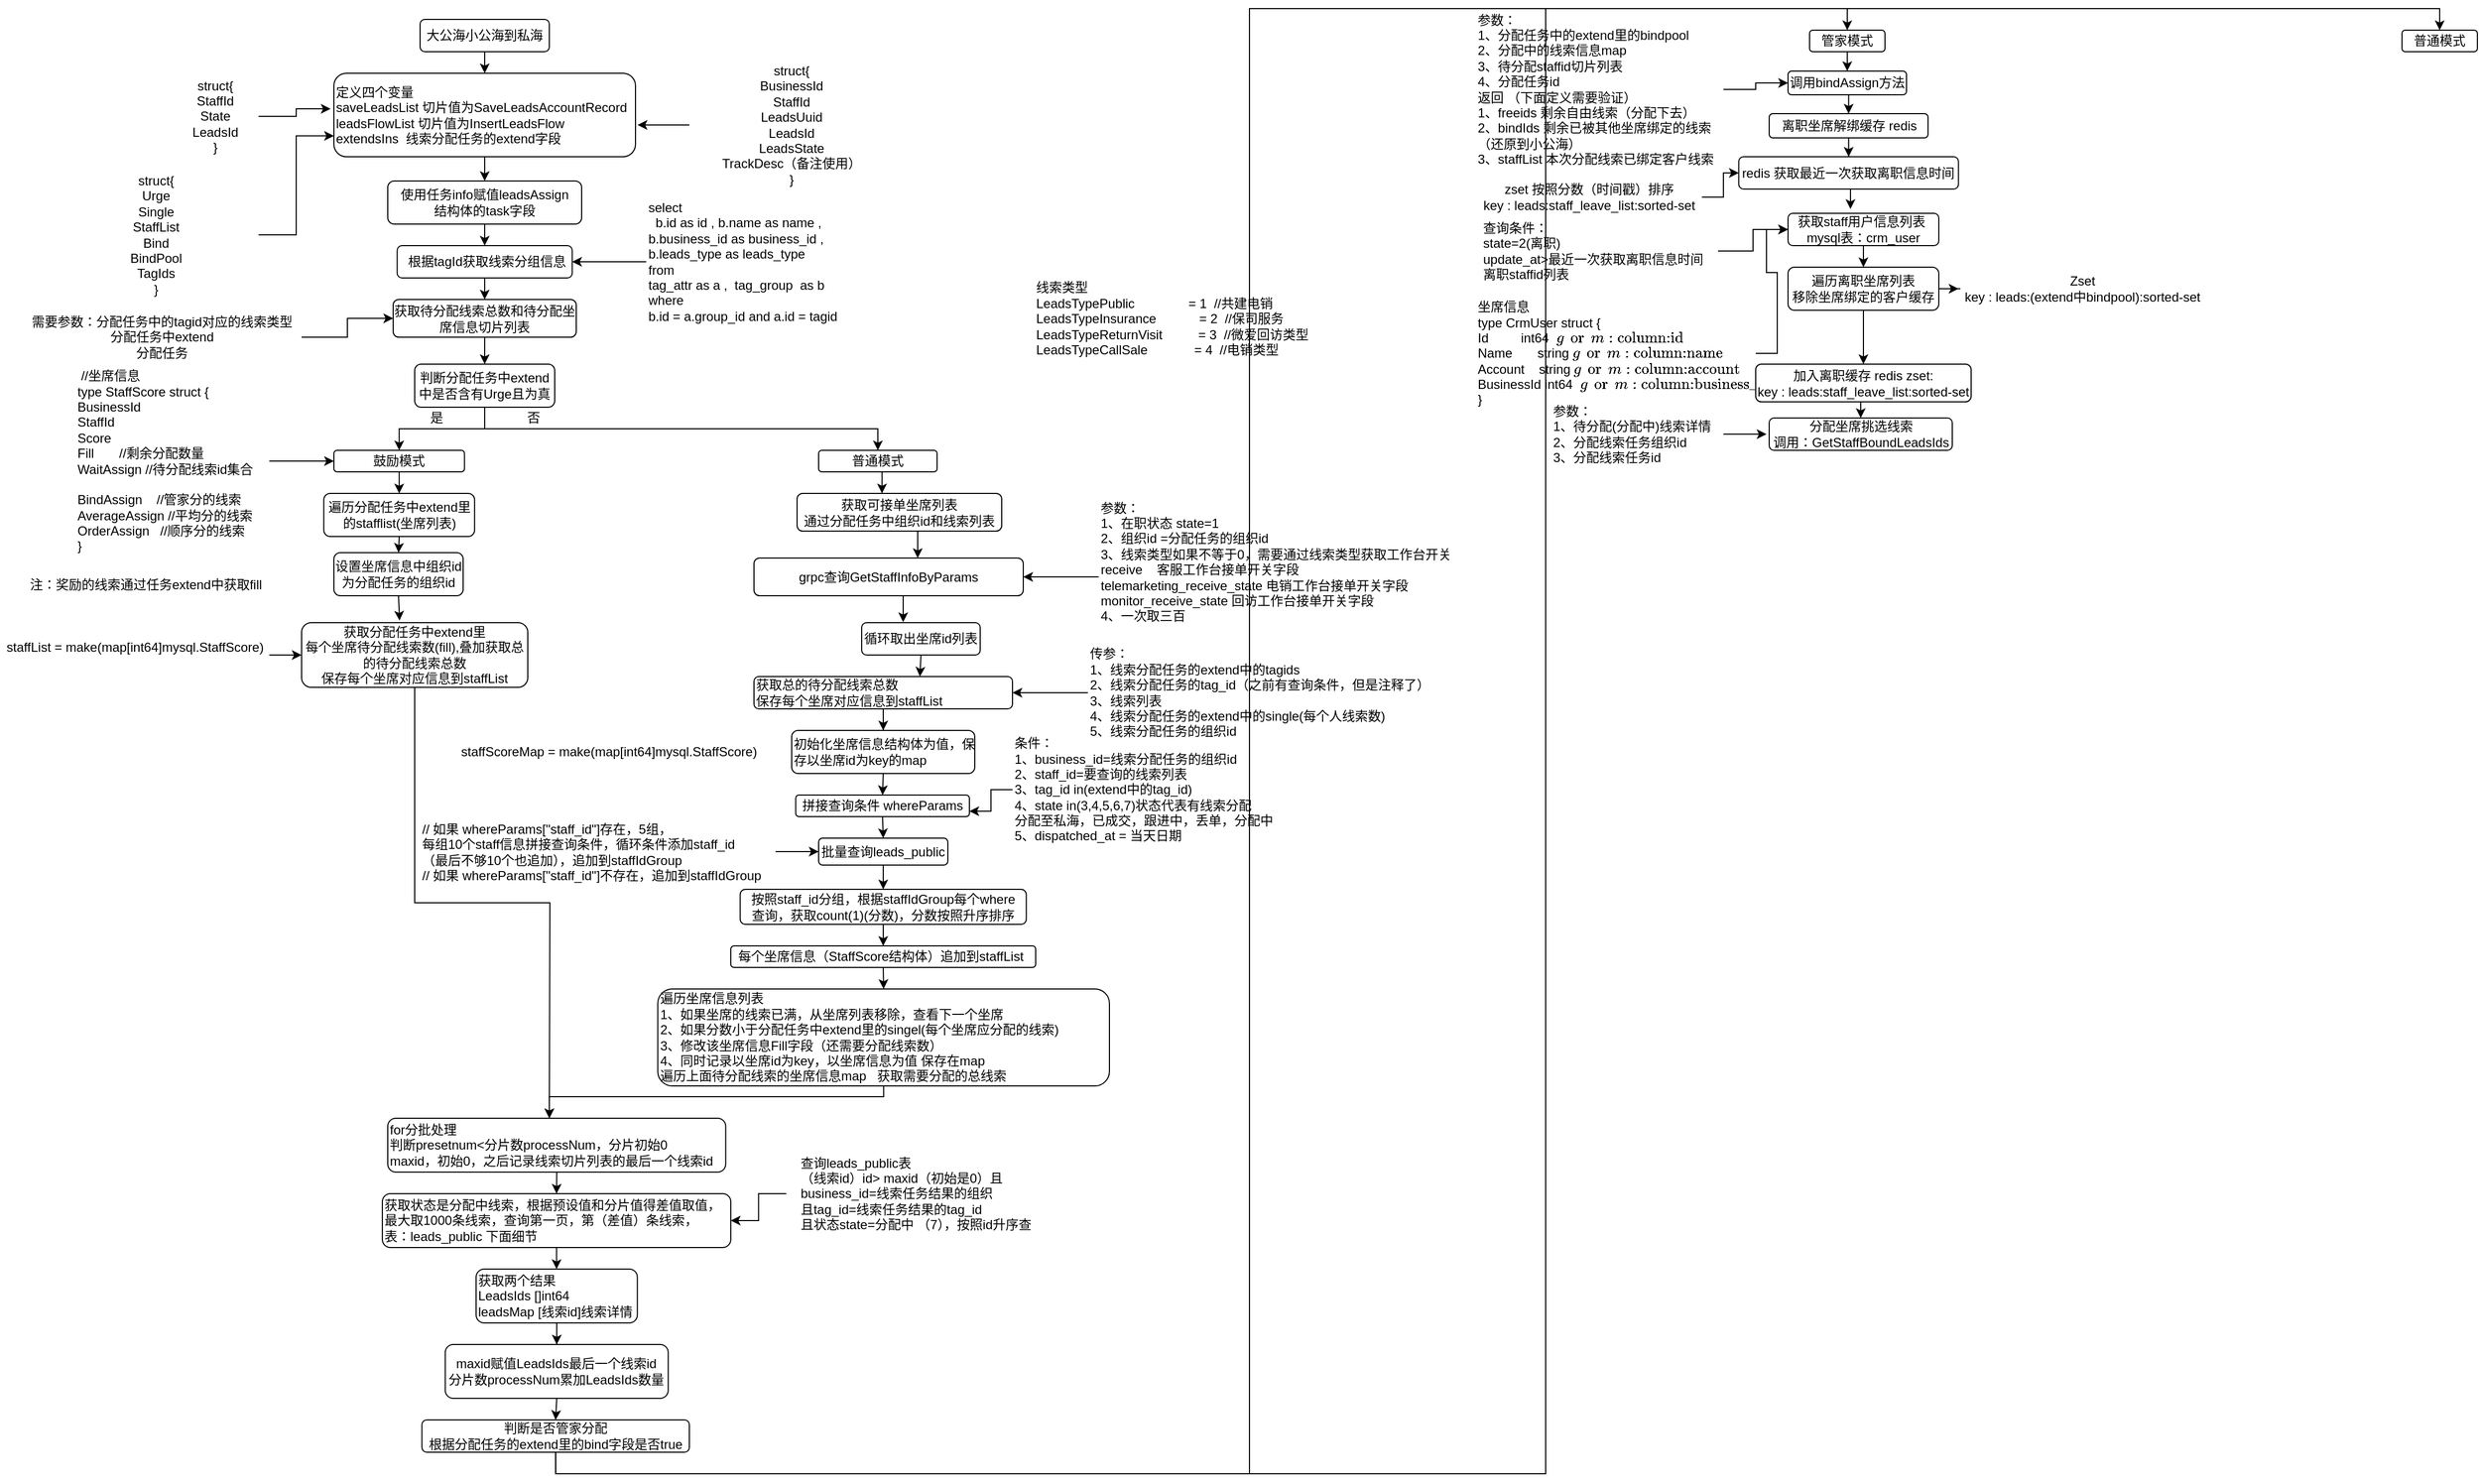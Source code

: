 <mxfile version="14.1.8" type="github">
  <diagram id="KY8PMSi8VeK6j9uEWK3R" name="Page-1">
    <mxGraphModel dx="946" dy="646" grid="1" gridSize="10" guides="1" tooltips="1" connect="1" arrows="1" fold="1" page="1" pageScale="1" pageWidth="1200" pageHeight="1920" math="0" shadow="0">
      <root>
        <mxCell id="0" />
        <mxCell id="1" parent="0" />
        <mxCell id="M7u62a-sFAjZS3G1px5h-3" style="edgeStyle=orthogonalEdgeStyle;rounded=0;orthogonalLoop=1;jettySize=auto;html=1;exitX=0.5;exitY=1;exitDx=0;exitDy=0;entryX=0.5;entryY=0;entryDx=0;entryDy=0;" edge="1" parent="1" source="M7u62a-sFAjZS3G1px5h-1" target="M7u62a-sFAjZS3G1px5h-2">
          <mxGeometry relative="1" as="geometry" />
        </mxCell>
        <mxCell id="M7u62a-sFAjZS3G1px5h-1" value="大公海小公海到私海" style="rounded=1;whiteSpace=wrap;html=1;" vertex="1" parent="1">
          <mxGeometry x="400" y="20" width="120" height="30" as="geometry" />
        </mxCell>
        <mxCell id="M7u62a-sFAjZS3G1px5h-11" style="edgeStyle=orthogonalEdgeStyle;rounded=0;orthogonalLoop=1;jettySize=auto;html=1;exitX=0.5;exitY=1;exitDx=0;exitDy=0;entryX=0.5;entryY=0;entryDx=0;entryDy=0;" edge="1" parent="1" source="M7u62a-sFAjZS3G1px5h-2" target="M7u62a-sFAjZS3G1px5h-10">
          <mxGeometry relative="1" as="geometry" />
        </mxCell>
        <mxCell id="M7u62a-sFAjZS3G1px5h-2" value="定义四个变量&lt;br&gt;saveLeadsList 切片值为SaveLeadsAccountRecord&lt;br&gt;leadsFlowList 切片值为InsertLeadsFlow&lt;br&gt;extendsIns&amp;nbsp; 线索分配任务的extend字段" style="rounded=1;whiteSpace=wrap;html=1;align=left;" vertex="1" parent="1">
          <mxGeometry x="320" y="70" width="280" height="77.5" as="geometry" />
        </mxCell>
        <mxCell id="M7u62a-sFAjZS3G1px5h-7" style="edgeStyle=orthogonalEdgeStyle;rounded=0;orthogonalLoop=1;jettySize=auto;html=1;exitX=1;exitY=0.5;exitDx=0;exitDy=0;entryX=-0.011;entryY=0.426;entryDx=0;entryDy=0;entryPerimeter=0;" edge="1" parent="1" source="M7u62a-sFAjZS3G1px5h-4" target="M7u62a-sFAjZS3G1px5h-2">
          <mxGeometry relative="1" as="geometry" />
        </mxCell>
        <mxCell id="M7u62a-sFAjZS3G1px5h-4" value="struct{&lt;br&gt;StaffId&lt;br&gt;State&lt;br&gt;LeadsId&lt;br&gt;}" style="text;html=1;strokeColor=none;fillColor=none;align=center;verticalAlign=middle;whiteSpace=wrap;rounded=0;" vertex="1" parent="1">
          <mxGeometry x="170" y="70" width="80" height="80" as="geometry" />
        </mxCell>
        <mxCell id="M7u62a-sFAjZS3G1px5h-6" style="edgeStyle=orthogonalEdgeStyle;rounded=0;orthogonalLoop=1;jettySize=auto;html=1;exitX=0;exitY=0.5;exitDx=0;exitDy=0;entryX=1.007;entryY=0.619;entryDx=0;entryDy=0;entryPerimeter=0;" edge="1" parent="1" source="M7u62a-sFAjZS3G1px5h-5" target="M7u62a-sFAjZS3G1px5h-2">
          <mxGeometry relative="1" as="geometry" />
        </mxCell>
        <mxCell id="M7u62a-sFAjZS3G1px5h-5" value="struct{&lt;br&gt;BusinessId&lt;br&gt;StaffId&lt;br&gt;LeadsUuid&lt;br&gt;LeadsId&lt;br&gt;LeadsState&lt;br&gt;TrackDesc（备注使用）&lt;br&gt;}" style="text;html=1;strokeColor=none;fillColor=none;align=center;verticalAlign=middle;whiteSpace=wrap;rounded=0;" vertex="1" parent="1">
          <mxGeometry x="650" y="68" width="190" height="100" as="geometry" />
        </mxCell>
        <mxCell id="M7u62a-sFAjZS3G1px5h-9" style="edgeStyle=orthogonalEdgeStyle;rounded=0;orthogonalLoop=1;jettySize=auto;html=1;exitX=1;exitY=0.5;exitDx=0;exitDy=0;entryX=0;entryY=0.75;entryDx=0;entryDy=0;" edge="1" parent="1" source="M7u62a-sFAjZS3G1px5h-8" target="M7u62a-sFAjZS3G1px5h-2">
          <mxGeometry relative="1" as="geometry" />
        </mxCell>
        <mxCell id="M7u62a-sFAjZS3G1px5h-8" value="struct{&lt;br&gt;Urge&lt;br&gt;Single&lt;br&gt;StaffList&lt;br&gt;Bind&lt;br&gt;BindPool&lt;br&gt;TagIds&lt;br&gt;}" style="text;html=1;strokeColor=none;fillColor=none;align=center;verticalAlign=middle;whiteSpace=wrap;rounded=0;" vertex="1" parent="1">
          <mxGeometry x="60" y="170" width="190" height="100" as="geometry" />
        </mxCell>
        <mxCell id="M7u62a-sFAjZS3G1px5h-13" style="edgeStyle=orthogonalEdgeStyle;rounded=0;orthogonalLoop=1;jettySize=auto;html=1;exitX=0.5;exitY=1;exitDx=0;exitDy=0;entryX=0.5;entryY=0;entryDx=0;entryDy=0;" edge="1" parent="1" source="M7u62a-sFAjZS3G1px5h-10" target="M7u62a-sFAjZS3G1px5h-12">
          <mxGeometry relative="1" as="geometry" />
        </mxCell>
        <mxCell id="M7u62a-sFAjZS3G1px5h-10" value="使用任务info赋值l&lt;span style=&quot;text-align: left&quot;&gt;eadsAssign&lt;br&gt;结构体的task字段&lt;/span&gt;" style="rounded=1;whiteSpace=wrap;html=1;" vertex="1" parent="1">
          <mxGeometry x="370" y="170" width="180" height="40" as="geometry" />
        </mxCell>
        <mxCell id="M7u62a-sFAjZS3G1px5h-16" style="edgeStyle=orthogonalEdgeStyle;rounded=0;orthogonalLoop=1;jettySize=auto;html=1;exitX=0.5;exitY=1;exitDx=0;exitDy=0;entryX=0.5;entryY=0;entryDx=0;entryDy=0;" edge="1" parent="1" source="M7u62a-sFAjZS3G1px5h-12" target="M7u62a-sFAjZS3G1px5h-15">
          <mxGeometry relative="1" as="geometry" />
        </mxCell>
        <mxCell id="M7u62a-sFAjZS3G1px5h-12" value="&amp;nbsp;根据tagId获取线索分组信息&lt;br&gt;" style="rounded=1;whiteSpace=wrap;html=1;" vertex="1" parent="1">
          <mxGeometry x="378.75" y="230" width="162.5" height="30" as="geometry" />
        </mxCell>
        <mxCell id="M7u62a-sFAjZS3G1px5h-61" style="edgeStyle=orthogonalEdgeStyle;rounded=0;orthogonalLoop=1;jettySize=auto;html=1;entryX=1;entryY=0.5;entryDx=0;entryDy=0;" edge="1" parent="1" source="M7u62a-sFAjZS3G1px5h-14" target="M7u62a-sFAjZS3G1px5h-12">
          <mxGeometry relative="1" as="geometry" />
        </mxCell>
        <mxCell id="M7u62a-sFAjZS3G1px5h-14" value="&lt;div&gt;select&amp;nbsp;&lt;/div&gt;&lt;div&gt;&amp;nbsp; b.id as id , b.name as name ,&lt;/div&gt;&lt;div&gt;b.business_id as business_id ,&amp;nbsp;&lt;/div&gt;&lt;div&gt;b.leads_type as leads_type&lt;/div&gt;&lt;div&gt;from&amp;nbsp;&lt;/div&gt;&lt;div&gt;tag_attr as a ,&amp;nbsp; tag_group&amp;nbsp; as b&lt;/div&gt;&lt;div&gt;where&amp;nbsp;&lt;/div&gt;&lt;div&gt;b.id = a.group_id and a.id = tagid&lt;/div&gt;" style="text;html=1;align=left;verticalAlign=middle;resizable=0;points=[];autosize=1;" vertex="1" parent="1">
          <mxGeometry x="610" y="185" width="190" height="120" as="geometry" />
        </mxCell>
        <mxCell id="M7u62a-sFAjZS3G1px5h-20" style="edgeStyle=orthogonalEdgeStyle;rounded=0;orthogonalLoop=1;jettySize=auto;html=1;exitX=0.5;exitY=1;exitDx=0;exitDy=0;" edge="1" parent="1" source="M7u62a-sFAjZS3G1px5h-15" target="M7u62a-sFAjZS3G1px5h-19">
          <mxGeometry relative="1" as="geometry" />
        </mxCell>
        <mxCell id="M7u62a-sFAjZS3G1px5h-15" value="获取待分配线索总数和待分配坐席信息切片列表" style="rounded=1;whiteSpace=wrap;html=1;" vertex="1" parent="1">
          <mxGeometry x="375" y="280" width="170" height="35" as="geometry" />
        </mxCell>
        <mxCell id="M7u62a-sFAjZS3G1px5h-18" style="edgeStyle=orthogonalEdgeStyle;rounded=0;orthogonalLoop=1;jettySize=auto;html=1;entryX=0;entryY=0.5;entryDx=0;entryDy=0;" edge="1" parent="1" source="M7u62a-sFAjZS3G1px5h-17" target="M7u62a-sFAjZS3G1px5h-15">
          <mxGeometry relative="1" as="geometry" />
        </mxCell>
        <mxCell id="M7u62a-sFAjZS3G1px5h-17" value="需要参数：分配任务中的tagid对应的线索类型&lt;br&gt;分配任务中extend&lt;br&gt;分配任务&lt;br&gt;" style="text;html=1;align=center;verticalAlign=middle;resizable=0;points=[];autosize=1;" vertex="1" parent="1">
          <mxGeometry x="30" y="290" width="260" height="50" as="geometry" />
        </mxCell>
        <mxCell id="M7u62a-sFAjZS3G1px5h-23" style="edgeStyle=orthogonalEdgeStyle;rounded=0;orthogonalLoop=1;jettySize=auto;html=1;exitX=0.5;exitY=1;exitDx=0;exitDy=0;entryX=0.5;entryY=0;entryDx=0;entryDy=0;" edge="1" parent="1" source="M7u62a-sFAjZS3G1px5h-19" target="M7u62a-sFAjZS3G1px5h-21">
          <mxGeometry relative="1" as="geometry" />
        </mxCell>
        <mxCell id="M7u62a-sFAjZS3G1px5h-24" style="edgeStyle=orthogonalEdgeStyle;rounded=0;orthogonalLoop=1;jettySize=auto;html=1;exitX=0.5;exitY=1;exitDx=0;exitDy=0;entryX=0.5;entryY=0;entryDx=0;entryDy=0;" edge="1" parent="1" source="M7u62a-sFAjZS3G1px5h-19" target="M7u62a-sFAjZS3G1px5h-22">
          <mxGeometry relative="1" as="geometry" />
        </mxCell>
        <mxCell id="M7u62a-sFAjZS3G1px5h-19" value="判断分配任务中extend中是否含有Urge且为真" style="rounded=1;whiteSpace=wrap;html=1;" vertex="1" parent="1">
          <mxGeometry x="395" y="340" width="130" height="40" as="geometry" />
        </mxCell>
        <mxCell id="M7u62a-sFAjZS3G1px5h-31" style="edgeStyle=orthogonalEdgeStyle;rounded=0;orthogonalLoop=1;jettySize=auto;html=1;exitX=0.5;exitY=1;exitDx=0;exitDy=0;entryX=0.5;entryY=0;entryDx=0;entryDy=0;" edge="1" parent="1" source="M7u62a-sFAjZS3G1px5h-21" target="M7u62a-sFAjZS3G1px5h-30">
          <mxGeometry relative="1" as="geometry" />
        </mxCell>
        <mxCell id="M7u62a-sFAjZS3G1px5h-21" value="鼓励模式" style="rounded=1;whiteSpace=wrap;html=1;" vertex="1" parent="1">
          <mxGeometry x="320" y="420" width="121.25" height="20" as="geometry" />
        </mxCell>
        <mxCell id="M7u62a-sFAjZS3G1px5h-38" style="edgeStyle=orthogonalEdgeStyle;rounded=0;orthogonalLoop=1;jettySize=auto;html=1;exitX=0.5;exitY=1;exitDx=0;exitDy=0;entryX=0.415;entryY=0;entryDx=0;entryDy=0;entryPerimeter=0;" edge="1" parent="1" source="M7u62a-sFAjZS3G1px5h-22" target="M7u62a-sFAjZS3G1px5h-37">
          <mxGeometry relative="1" as="geometry" />
        </mxCell>
        <mxCell id="M7u62a-sFAjZS3G1px5h-22" value="普通模式" style="rounded=1;whiteSpace=wrap;html=1;" vertex="1" parent="1">
          <mxGeometry x="770" y="420" width="110" height="20" as="geometry" />
        </mxCell>
        <mxCell id="M7u62a-sFAjZS3G1px5h-25" value="是" style="text;html=1;align=center;verticalAlign=middle;resizable=0;points=[];autosize=1;" vertex="1" parent="1">
          <mxGeometry x="400" y="380" width="30" height="20" as="geometry" />
        </mxCell>
        <mxCell id="M7u62a-sFAjZS3G1px5h-26" value="否" style="text;html=1;align=center;verticalAlign=middle;resizable=0;points=[];autosize=1;" vertex="1" parent="1">
          <mxGeometry x="490" y="380" width="30" height="20" as="geometry" />
        </mxCell>
        <mxCell id="M7u62a-sFAjZS3G1px5h-29" style="edgeStyle=orthogonalEdgeStyle;rounded=0;orthogonalLoop=1;jettySize=auto;html=1;entryX=0;entryY=0.5;entryDx=0;entryDy=0;" edge="1" parent="1" source="M7u62a-sFAjZS3G1px5h-28" target="M7u62a-sFAjZS3G1px5h-21">
          <mxGeometry relative="1" as="geometry" />
        </mxCell>
        <mxCell id="M7u62a-sFAjZS3G1px5h-28" value="&lt;div&gt;&amp;nbsp;//坐席信息&lt;/div&gt;&lt;div&gt;type StaffScore struct {&lt;/div&gt;&lt;div&gt;&lt;span&gt;	&lt;/span&gt;BusinessId&amp;nbsp; &amp;nbsp;&amp;nbsp;&lt;/div&gt;&lt;div&gt;&lt;span&gt;	&lt;/span&gt;StaffId&amp;nbsp; &amp;nbsp; &amp;nbsp;&amp;nbsp;&lt;/div&gt;&lt;div&gt;&lt;span&gt;	&lt;/span&gt;Score&amp;nbsp; &amp;nbsp; &amp;nbsp; &amp;nbsp; &amp;nbsp;&lt;/div&gt;&lt;div&gt;&lt;span&gt;	&lt;/span&gt;Fill&amp;nbsp; &amp;nbsp; &amp;nbsp; &amp;nbsp;//剩余分配数量&lt;/div&gt;&lt;div&gt;&lt;span&gt;	&lt;/span&gt;WaitAssign //待分配线索id集合&lt;/div&gt;&lt;div&gt;&lt;br&gt;&lt;/div&gt;&lt;div&gt;&lt;span&gt;	&lt;/span&gt;BindAssign&amp;nbsp; &amp;nbsp; //管家分的线索&lt;/div&gt;&lt;div&gt;&lt;span&gt;	&lt;/span&gt;AverageAssign //平均分的线索&lt;/div&gt;&lt;div&gt;&lt;span&gt;	&lt;/span&gt;OrderAssign&amp;nbsp; &amp;nbsp;//顺序分的线索&lt;/div&gt;&lt;div&gt;}&lt;/div&gt;" style="text;html=1;align=left;verticalAlign=middle;resizable=0;points=[];autosize=1;" vertex="1" parent="1">
          <mxGeometry x="80" y="345" width="180" height="170" as="geometry" />
        </mxCell>
        <mxCell id="M7u62a-sFAjZS3G1px5h-33" style="edgeStyle=orthogonalEdgeStyle;rounded=0;orthogonalLoop=1;jettySize=auto;html=1;exitX=0.5;exitY=1;exitDx=0;exitDy=0;entryX=0.5;entryY=0;entryDx=0;entryDy=0;" edge="1" parent="1" source="M7u62a-sFAjZS3G1px5h-30" target="M7u62a-sFAjZS3G1px5h-32">
          <mxGeometry relative="1" as="geometry" />
        </mxCell>
        <mxCell id="M7u62a-sFAjZS3G1px5h-30" value="遍历分配任务中extend里的stafflist(坐席列表)" style="rounded=1;whiteSpace=wrap;html=1;" vertex="1" parent="1">
          <mxGeometry x="310.62" y="460" width="140" height="40" as="geometry" />
        </mxCell>
        <mxCell id="M7u62a-sFAjZS3G1px5h-36" style="edgeStyle=orthogonalEdgeStyle;rounded=0;orthogonalLoop=1;jettySize=auto;html=1;exitX=0.5;exitY=1;exitDx=0;exitDy=0;entryX=0.433;entryY=-0.033;entryDx=0;entryDy=0;entryPerimeter=0;" edge="1" parent="1" source="M7u62a-sFAjZS3G1px5h-32" target="M7u62a-sFAjZS3G1px5h-34">
          <mxGeometry relative="1" as="geometry" />
        </mxCell>
        <mxCell id="M7u62a-sFAjZS3G1px5h-32" value="设置坐席信息中组织id为分配任务的组织id" style="rounded=1;whiteSpace=wrap;html=1;" vertex="1" parent="1">
          <mxGeometry x="320" y="515" width="120" height="40" as="geometry" />
        </mxCell>
        <mxCell id="M7u62a-sFAjZS3G1px5h-74" style="edgeStyle=orthogonalEdgeStyle;rounded=0;orthogonalLoop=1;jettySize=auto;html=1;exitX=0.5;exitY=1;exitDx=0;exitDy=0;entryX=0.5;entryY=0;entryDx=0;entryDy=0;" edge="1" parent="1" source="M7u62a-sFAjZS3G1px5h-34">
          <mxGeometry relative="1" as="geometry">
            <mxPoint x="520" y="1040" as="targetPoint" />
          </mxGeometry>
        </mxCell>
        <mxCell id="M7u62a-sFAjZS3G1px5h-34" value="获取分配任务中extend里&lt;br&gt;每个坐席待分配线索数(fill),叠加获取总的待分配线索总数&lt;br&gt;保存每个坐席对应信息到staffList&lt;br&gt;" style="rounded=1;whiteSpace=wrap;html=1;" vertex="1" parent="1">
          <mxGeometry x="290" y="580" width="210" height="60" as="geometry" />
        </mxCell>
        <mxCell id="M7u62a-sFAjZS3G1px5h-62" style="edgeStyle=orthogonalEdgeStyle;rounded=0;orthogonalLoop=1;jettySize=auto;html=1;entryX=0;entryY=0.5;entryDx=0;entryDy=0;" edge="1" parent="1" source="M7u62a-sFAjZS3G1px5h-35" target="M7u62a-sFAjZS3G1px5h-34">
          <mxGeometry relative="1" as="geometry" />
        </mxCell>
        <mxCell id="M7u62a-sFAjZS3G1px5h-35" value="&lt;div&gt;staffList = make(map[int64]mysql.StaffScore)&lt;/div&gt;&lt;div&gt;&lt;br&gt;&lt;/div&gt;" style="text;html=1;align=center;verticalAlign=middle;resizable=0;points=[];autosize=1;" vertex="1" parent="1">
          <mxGeometry x="10" y="595" width="250" height="30" as="geometry" />
        </mxCell>
        <mxCell id="M7u62a-sFAjZS3G1px5h-40" style="edgeStyle=orthogonalEdgeStyle;rounded=0;orthogonalLoop=1;jettySize=auto;html=1;exitX=0.5;exitY=1;exitDx=0;exitDy=0;entryX=0.608;entryY=0;entryDx=0;entryDy=0;entryPerimeter=0;" edge="1" parent="1" source="M7u62a-sFAjZS3G1px5h-37" target="M7u62a-sFAjZS3G1px5h-39">
          <mxGeometry relative="1" as="geometry" />
        </mxCell>
        <mxCell id="M7u62a-sFAjZS3G1px5h-37" value="获取可接单坐席列表&lt;br&gt;通过分配任务中组织id和线索列表" style="rounded=1;whiteSpace=wrap;html=1;" vertex="1" parent="1">
          <mxGeometry x="750" y="460" width="190" height="35" as="geometry" />
        </mxCell>
        <mxCell id="M7u62a-sFAjZS3G1px5h-45" style="edgeStyle=orthogonalEdgeStyle;rounded=0;orthogonalLoop=1;jettySize=auto;html=1;exitX=0.5;exitY=1;exitDx=0;exitDy=0;entryX=0.35;entryY=-0.017;entryDx=0;entryDy=0;entryPerimeter=0;" edge="1" parent="1" source="M7u62a-sFAjZS3G1px5h-39" target="M7u62a-sFAjZS3G1px5h-44">
          <mxGeometry relative="1" as="geometry" />
        </mxCell>
        <mxCell id="M7u62a-sFAjZS3G1px5h-39" value="grpc查询GetStaffInfoByParams" style="rounded=1;whiteSpace=wrap;html=1;" vertex="1" parent="1">
          <mxGeometry x="710" y="520" width="250" height="35" as="geometry" />
        </mxCell>
        <mxCell id="M7u62a-sFAjZS3G1px5h-43" style="edgeStyle=orthogonalEdgeStyle;rounded=0;orthogonalLoop=1;jettySize=auto;html=1;entryX=1;entryY=0.5;entryDx=0;entryDy=0;" edge="1" parent="1" source="M7u62a-sFAjZS3G1px5h-41" target="M7u62a-sFAjZS3G1px5h-39">
          <mxGeometry relative="1" as="geometry" />
        </mxCell>
        <mxCell id="M7u62a-sFAjZS3G1px5h-41" value="参数：&lt;br&gt;1、在职状态 state=1&lt;br&gt;2、组织id =分配任务的组织id&lt;br&gt;3、线索类型如果不等于0，需要通过线索类型获取工作台开关&lt;br&gt;receive&amp;nbsp; &amp;nbsp;&amp;nbsp;客服工作台接单开关字段&lt;br&gt;&lt;div&gt;telemarketing_receive_state&amp;nbsp;&lt;span&gt;电销工作台接单开关字段&lt;/span&gt;&lt;/div&gt;&lt;div&gt;monitor_receive_state&amp;nbsp;&lt;span&gt;回访工作台接单开关字段&lt;br&gt;&lt;/span&gt;4、一次取三百&lt;/div&gt;&lt;div&gt;&lt;span&gt;&lt;br&gt;&lt;/span&gt;&lt;/div&gt;&lt;div&gt;&lt;br&gt;&lt;/div&gt;" style="text;html=1;align=left;verticalAlign=middle;resizable=0;points=[];autosize=1;" vertex="1" parent="1">
          <mxGeometry x="1030" y="462.5" width="340" height="150" as="geometry" />
        </mxCell>
        <mxCell id="M7u62a-sFAjZS3G1px5h-42" value="&lt;div&gt;线索类型&lt;/div&gt;&lt;div&gt;LeadsTypePublic&amp;nbsp; &amp;nbsp; &amp;nbsp; &amp;nbsp; &amp;nbsp; &amp;nbsp; &amp;nbsp; &amp;nbsp;= 1&amp;nbsp; //共建电销&lt;/div&gt;&lt;div&gt;LeadsTypeInsurance&amp;nbsp; &amp;nbsp; &amp;nbsp; &amp;nbsp; &amp;nbsp; &amp;nbsp; = 2&amp;nbsp; //保司服务&lt;/div&gt;&lt;div&gt;LeadsTypeReturnVisit&amp;nbsp; &amp;nbsp; &amp;nbsp; &amp;nbsp; &amp;nbsp; = 3&amp;nbsp; //微爱回访类型&lt;/div&gt;&lt;div&gt;LeadsTypeCallSale&amp;nbsp; &amp;nbsp; &amp;nbsp; &amp;nbsp; &amp;nbsp; &amp;nbsp; &amp;nbsp;= 4&amp;nbsp; //电销类型&lt;/div&gt;&lt;div&gt;&lt;br&gt;&lt;/div&gt;" style="text;html=1;align=left;verticalAlign=middle;resizable=0;points=[];autosize=1;" vertex="1" parent="1">
          <mxGeometry x="970" y="260" width="270" height="90" as="geometry" />
        </mxCell>
        <mxCell id="M7u62a-sFAjZS3G1px5h-47" style="edgeStyle=orthogonalEdgeStyle;rounded=0;orthogonalLoop=1;jettySize=auto;html=1;exitX=0.5;exitY=1;exitDx=0;exitDy=0;entryX=0.642;entryY=0;entryDx=0;entryDy=0;entryPerimeter=0;" edge="1" parent="1" source="M7u62a-sFAjZS3G1px5h-44" target="M7u62a-sFAjZS3G1px5h-46">
          <mxGeometry relative="1" as="geometry" />
        </mxCell>
        <mxCell id="M7u62a-sFAjZS3G1px5h-44" value="循环取出坐席id列表" style="rounded=1;whiteSpace=wrap;html=1;" vertex="1" parent="1">
          <mxGeometry x="810" y="580" width="110" height="30" as="geometry" />
        </mxCell>
        <mxCell id="M7u62a-sFAjZS3G1px5h-52" style="edgeStyle=orthogonalEdgeStyle;rounded=0;orthogonalLoop=1;jettySize=auto;html=1;exitX=0.5;exitY=1;exitDx=0;exitDy=0;" edge="1" parent="1" source="M7u62a-sFAjZS3G1px5h-46" target="M7u62a-sFAjZS3G1px5h-50">
          <mxGeometry relative="1" as="geometry" />
        </mxCell>
        <mxCell id="M7u62a-sFAjZS3G1px5h-46" value="&lt;span&gt;获取总的待分配线索总数&lt;/span&gt;&lt;br&gt;&lt;span&gt;保存每个坐席对应信息到staffList&lt;/span&gt;" style="rounded=1;whiteSpace=wrap;html=1;align=left;" vertex="1" parent="1">
          <mxGeometry x="710" y="630" width="240" height="30" as="geometry" />
        </mxCell>
        <mxCell id="M7u62a-sFAjZS3G1px5h-49" style="edgeStyle=orthogonalEdgeStyle;rounded=0;orthogonalLoop=1;jettySize=auto;html=1;entryX=1;entryY=0.5;entryDx=0;entryDy=0;" edge="1" parent="1" source="M7u62a-sFAjZS3G1px5h-48" target="M7u62a-sFAjZS3G1px5h-46">
          <mxGeometry relative="1" as="geometry" />
        </mxCell>
        <mxCell id="M7u62a-sFAjZS3G1px5h-48" value="传参：&lt;br&gt;1、线索分配任务的extend中的tagids&lt;br&gt;2、线索分配任务的tag_id（之前有查询条件，但是注释了）&lt;br&gt;3、线索列表&lt;br&gt;4、线索分配任务的extend中的single(每个人线索数)&lt;br&gt;5、线索分配任务的组织id" style="text;html=1;align=left;verticalAlign=middle;resizable=0;points=[];autosize=1;" vertex="1" parent="1">
          <mxGeometry x="1020" y="600" width="330" height="90" as="geometry" />
        </mxCell>
        <mxCell id="M7u62a-sFAjZS3G1px5h-54" style="edgeStyle=orthogonalEdgeStyle;rounded=0;orthogonalLoop=1;jettySize=auto;html=1;exitX=0.5;exitY=1;exitDx=0;exitDy=0;entryX=0.5;entryY=0;entryDx=0;entryDy=0;" edge="1" parent="1" source="M7u62a-sFAjZS3G1px5h-50" target="M7u62a-sFAjZS3G1px5h-53">
          <mxGeometry relative="1" as="geometry" />
        </mxCell>
        <mxCell id="M7u62a-sFAjZS3G1px5h-50" value="初始化坐席信息结构体为值，保存以坐席id为key的map" style="rounded=1;whiteSpace=wrap;html=1;align=left;" vertex="1" parent="1">
          <mxGeometry x="745" y="680" width="170" height="40" as="geometry" />
        </mxCell>
        <mxCell id="M7u62a-sFAjZS3G1px5h-51" value="&lt;div&gt;&lt;span&gt;	&lt;/span&gt;staffScoreMap = make(map[int64]mysql.StaffScore)&lt;/div&gt;" style="text;html=1;align=center;verticalAlign=middle;resizable=0;points=[];autosize=1;" vertex="1" parent="1">
          <mxGeometry x="430" y="690" width="290" height="20" as="geometry" />
        </mxCell>
        <mxCell id="M7u62a-sFAjZS3G1px5h-57" style="edgeStyle=orthogonalEdgeStyle;rounded=0;orthogonalLoop=1;jettySize=auto;html=1;exitX=0.5;exitY=1;exitDx=0;exitDy=0;entryX=0.5;entryY=0;entryDx=0;entryDy=0;" edge="1" parent="1" source="M7u62a-sFAjZS3G1px5h-53" target="M7u62a-sFAjZS3G1px5h-56">
          <mxGeometry relative="1" as="geometry" />
        </mxCell>
        <mxCell id="M7u62a-sFAjZS3G1px5h-53" value="拼接查询条件 whereParams" style="rounded=1;whiteSpace=wrap;html=1;" vertex="1" parent="1">
          <mxGeometry x="748.75" y="740" width="161.25" height="20" as="geometry" />
        </mxCell>
        <mxCell id="M7u62a-sFAjZS3G1px5h-59" style="edgeStyle=orthogonalEdgeStyle;rounded=0;orthogonalLoop=1;jettySize=auto;html=1;entryX=1;entryY=0.75;entryDx=0;entryDy=0;" edge="1" parent="1" source="M7u62a-sFAjZS3G1px5h-55" target="M7u62a-sFAjZS3G1px5h-53">
          <mxGeometry relative="1" as="geometry" />
        </mxCell>
        <mxCell id="M7u62a-sFAjZS3G1px5h-55" value="条件：&lt;br&gt;1、business_id=线索分配任务的组织id&lt;br&gt;2、staff_id=要查询的线索列表&lt;br&gt;3、tag_id in(extend中的tag_id)&lt;br&gt;4、state in(3,4,5,6,7)状态代表有线索分配&lt;br&gt;分配至私海，已成交，跟进中，丢单，分配中&lt;br&gt;5、dispatched_at = 当天日期" style="text;html=1;align=left;verticalAlign=middle;resizable=0;points=[];autosize=1;" vertex="1" parent="1">
          <mxGeometry x="950" y="685" width="260" height="100" as="geometry" />
        </mxCell>
        <mxCell id="M7u62a-sFAjZS3G1px5h-65" style="edgeStyle=orthogonalEdgeStyle;rounded=0;orthogonalLoop=1;jettySize=auto;html=1;exitX=0.5;exitY=1;exitDx=0;exitDy=0;entryX=0.5;entryY=0;entryDx=0;entryDy=0;" edge="1" parent="1" source="M7u62a-sFAjZS3G1px5h-56" target="M7u62a-sFAjZS3G1px5h-64">
          <mxGeometry relative="1" as="geometry" />
        </mxCell>
        <mxCell id="M7u62a-sFAjZS3G1px5h-56" value="批量查询leads_public" style="rounded=1;whiteSpace=wrap;html=1;" vertex="1" parent="1">
          <mxGeometry x="770" y="780" width="120" height="25" as="geometry" />
        </mxCell>
        <mxCell id="M7u62a-sFAjZS3G1px5h-60" style="edgeStyle=orthogonalEdgeStyle;rounded=0;orthogonalLoop=1;jettySize=auto;html=1;entryX=0;entryY=0.5;entryDx=0;entryDy=0;" edge="1" parent="1" source="M7u62a-sFAjZS3G1px5h-58" target="M7u62a-sFAjZS3G1px5h-56">
          <mxGeometry relative="1" as="geometry" />
        </mxCell>
        <mxCell id="M7u62a-sFAjZS3G1px5h-58" value="&lt;div&gt;// 如果 whereParams[&quot;staff_id&quot;]存在，5组，&lt;/div&gt;&lt;div&gt;每组10个staff信息拼接查询条件，循环条件添加staff_id&lt;/div&gt;&lt;div&gt;（最后不够10个也追加），&lt;span&gt;追加到staffIdGroup&lt;/span&gt;&lt;/div&gt;&lt;div&gt;// 如果 whereParams[&quot;staff_id&quot;]不存在，追加到staffIdGroup&lt;/div&gt;" style="text;html=1;align=left;verticalAlign=middle;resizable=0;points=[];autosize=1;" vertex="1" parent="1">
          <mxGeometry x="400" y="762.5" width="330" height="60" as="geometry" />
        </mxCell>
        <mxCell id="M7u62a-sFAjZS3G1px5h-67" style="edgeStyle=orthogonalEdgeStyle;rounded=0;orthogonalLoop=1;jettySize=auto;html=1;exitX=0.5;exitY=1;exitDx=0;exitDy=0;entryX=0.5;entryY=0;entryDx=0;entryDy=0;" edge="1" parent="1" source="M7u62a-sFAjZS3G1px5h-64" target="M7u62a-sFAjZS3G1px5h-66">
          <mxGeometry relative="1" as="geometry" />
        </mxCell>
        <mxCell id="M7u62a-sFAjZS3G1px5h-64" value="按照staff_id分组，根据&lt;span style=&quot;text-align: left&quot;&gt;staffIdGroup每个where&lt;/span&gt;&lt;br&gt;查询，获取count(1)(分数)，分数按照升序排序" style="rounded=1;whiteSpace=wrap;html=1;" vertex="1" parent="1">
          <mxGeometry x="697.19" y="827.5" width="265.62" height="32.5" as="geometry" />
        </mxCell>
        <mxCell id="M7u62a-sFAjZS3G1px5h-69" style="edgeStyle=orthogonalEdgeStyle;rounded=0;orthogonalLoop=1;jettySize=auto;html=1;exitX=0.5;exitY=1;exitDx=0;exitDy=0;entryX=0.5;entryY=0;entryDx=0;entryDy=0;" edge="1" parent="1" source="M7u62a-sFAjZS3G1px5h-66" target="M7u62a-sFAjZS3G1px5h-68">
          <mxGeometry relative="1" as="geometry" />
        </mxCell>
        <mxCell id="M7u62a-sFAjZS3G1px5h-66" value="每个坐席信息（&lt;span style=&quot;text-align: left&quot;&gt;StaffScore结构体）&lt;/span&gt;追加到staffList&amp;nbsp;" style="rounded=1;whiteSpace=wrap;html=1;" vertex="1" parent="1">
          <mxGeometry x="688.47" y="880" width="283.06" height="20" as="geometry" />
        </mxCell>
        <mxCell id="M7u62a-sFAjZS3G1px5h-75" style="edgeStyle=orthogonalEdgeStyle;rounded=0;orthogonalLoop=1;jettySize=auto;html=1;exitX=0.5;exitY=1;exitDx=0;exitDy=0;entryX=0.5;entryY=0;entryDx=0;entryDy=0;" edge="1" parent="1" source="M7u62a-sFAjZS3G1px5h-68">
          <mxGeometry relative="1" as="geometry">
            <mxPoint x="520" y="1040" as="targetPoint" />
            <Array as="points">
              <mxPoint x="830" y="1020" />
              <mxPoint x="520" y="1020" />
            </Array>
          </mxGeometry>
        </mxCell>
        <mxCell id="M7u62a-sFAjZS3G1px5h-68" value="遍历坐席信息列表&lt;br&gt;1、如果坐席的线索已满，从坐席列表移除，查看下一个坐席&lt;br&gt;2、如果分数小于分配任务中extend里的singel(每个坐席应分配的线索)&lt;br&gt;3、修改该坐席信息Fill字段（还需要分配线索数）&lt;br&gt;4、同时记录以坐席id为key，以坐席信息为值 保存在map&lt;br&gt;遍历上面待分配线索的坐席信息map&amp;nbsp; &amp;nbsp;获取需要分配的总线索" style="rounded=1;whiteSpace=wrap;html=1;align=left;" vertex="1" parent="1">
          <mxGeometry x="620.7" y="920" width="419.3" height="90" as="geometry" />
        </mxCell>
        <mxCell id="M7u62a-sFAjZS3G1px5h-72" value="注：奖励的线索通过任务extend中获取fill" style="text;html=1;align=center;verticalAlign=middle;resizable=0;points=[];autosize=1;" vertex="1" parent="1">
          <mxGeometry x="30" y="535" width="230" height="20" as="geometry" />
        </mxCell>
        <mxCell id="M7u62a-sFAjZS3G1px5h-78" style="edgeStyle=orthogonalEdgeStyle;rounded=0;orthogonalLoop=1;jettySize=auto;html=1;exitX=0.5;exitY=1;exitDx=0;exitDy=0;entryX=0.5;entryY=0;entryDx=0;entryDy=0;" edge="1" parent="1" source="M7u62a-sFAjZS3G1px5h-76" target="M7u62a-sFAjZS3G1px5h-77">
          <mxGeometry relative="1" as="geometry" />
        </mxCell>
        <mxCell id="M7u62a-sFAjZS3G1px5h-76" value="for分批处理&lt;br&gt;判断presetnum&amp;lt;分片数processNum，分片初始0&lt;br&gt;maxid，初始0，之后记录线索切片列表的最后一个线索id" style="rounded=1;whiteSpace=wrap;html=1;align=left;" vertex="1" parent="1">
          <mxGeometry x="370" y="1040" width="313.75" height="50" as="geometry" />
        </mxCell>
        <mxCell id="M7u62a-sFAjZS3G1px5h-82" style="edgeStyle=orthogonalEdgeStyle;rounded=0;orthogonalLoop=1;jettySize=auto;html=1;exitX=0.5;exitY=1;exitDx=0;exitDy=0;" edge="1" parent="1" source="M7u62a-sFAjZS3G1px5h-77" target="M7u62a-sFAjZS3G1px5h-81">
          <mxGeometry relative="1" as="geometry" />
        </mxCell>
        <mxCell id="M7u62a-sFAjZS3G1px5h-77" value="获取状态是分配中线索，根据预设值和分片值得差值取值，最大取1000条线索，查询第一页，第（差值）条线索，&lt;br&gt;表：leads_public 下面细节" style="rounded=1;whiteSpace=wrap;html=1;align=left;" vertex="1" parent="1">
          <mxGeometry x="364.97" y="1110" width="323.5" height="50" as="geometry" />
        </mxCell>
        <mxCell id="M7u62a-sFAjZS3G1px5h-80" style="edgeStyle=orthogonalEdgeStyle;rounded=0;orthogonalLoop=1;jettySize=auto;html=1;entryX=1;entryY=0.5;entryDx=0;entryDy=0;" edge="1" parent="1" source="M7u62a-sFAjZS3G1px5h-79" target="M7u62a-sFAjZS3G1px5h-77">
          <mxGeometry relative="1" as="geometry" />
        </mxCell>
        <mxCell id="M7u62a-sFAjZS3G1px5h-79" value="&lt;div style=&quot;text-align: left&quot;&gt;&lt;span&gt;查询leads_public表&lt;/span&gt;&lt;/div&gt;&lt;div style=&quot;text-align: left&quot;&gt;&lt;span&gt;（线索id）id&amp;gt;&lt;/span&gt;&lt;span&gt;&amp;nbsp;maxid（初始是0）且&lt;/span&gt;&lt;/div&gt;&lt;span&gt;&lt;div style=&quot;text-align: left&quot;&gt;&lt;span&gt;business_id=线索任务结果的组织&lt;/span&gt;&lt;/div&gt;&lt;div style=&quot;text-align: left&quot;&gt;&lt;span&gt;且&lt;/span&gt;&lt;span&gt;tag_id=&lt;/span&gt;&lt;span&gt;线索任务结果的tag_id&lt;/span&gt;&lt;/div&gt;&lt;/span&gt;&lt;span&gt;&lt;div style=&quot;text-align: left&quot;&gt;&lt;span&gt;且状态state=分配中 （7），按照id升序查&lt;/span&gt;&lt;/div&gt;&lt;/span&gt;" style="text;html=1;align=center;verticalAlign=middle;resizable=0;points=[];autosize=1;" vertex="1" parent="1">
          <mxGeometry x="740" y="1070" width="240" height="80" as="geometry" />
        </mxCell>
        <mxCell id="M7u62a-sFAjZS3G1px5h-84" style="edgeStyle=orthogonalEdgeStyle;rounded=0;orthogonalLoop=1;jettySize=auto;html=1;exitX=0.5;exitY=1;exitDx=0;exitDy=0;" edge="1" parent="1" source="M7u62a-sFAjZS3G1px5h-81" target="M7u62a-sFAjZS3G1px5h-83">
          <mxGeometry relative="1" as="geometry" />
        </mxCell>
        <mxCell id="M7u62a-sFAjZS3G1px5h-81" value="获取两个结果&lt;br&gt;LeadsIds []int64&lt;br&gt;leadsMap [线索id]线索详情" style="rounded=1;whiteSpace=wrap;html=1;align=left;" vertex="1" parent="1">
          <mxGeometry x="452.03" y="1180" width="149.69" height="50" as="geometry" />
        </mxCell>
        <mxCell id="M7u62a-sFAjZS3G1px5h-86" style="edgeStyle=orthogonalEdgeStyle;rounded=0;orthogonalLoop=1;jettySize=auto;html=1;exitX=0.5;exitY=1;exitDx=0;exitDy=0;entryX=0.5;entryY=0;entryDx=0;entryDy=0;" edge="1" parent="1" source="M7u62a-sFAjZS3G1px5h-83" target="M7u62a-sFAjZS3G1px5h-85">
          <mxGeometry relative="1" as="geometry" />
        </mxCell>
        <mxCell id="M7u62a-sFAjZS3G1px5h-83" value="&lt;span&gt;maxid赋值&lt;/span&gt;LeadsIds最后一个线索id&lt;br&gt;分片数processNum累加LeadsIds数量" style="rounded=1;whiteSpace=wrap;html=1;" vertex="1" parent="1">
          <mxGeometry x="423.37" y="1250" width="207" height="50" as="geometry" />
        </mxCell>
        <mxCell id="M7u62a-sFAjZS3G1px5h-90" style="edgeStyle=orthogonalEdgeStyle;rounded=0;orthogonalLoop=1;jettySize=auto;html=1;exitX=0.5;exitY=1;exitDx=0;exitDy=0;entryX=0.5;entryY=0;entryDx=0;entryDy=0;" edge="1" parent="1" source="M7u62a-sFAjZS3G1px5h-85" target="M7u62a-sFAjZS3G1px5h-87">
          <mxGeometry relative="1" as="geometry">
            <mxPoint x="1410" y="380" as="targetPoint" />
          </mxGeometry>
        </mxCell>
        <mxCell id="M7u62a-sFAjZS3G1px5h-91" style="edgeStyle=orthogonalEdgeStyle;rounded=0;orthogonalLoop=1;jettySize=auto;html=1;exitX=0.5;exitY=1;exitDx=0;exitDy=0;entryX=0.5;entryY=0;entryDx=0;entryDy=0;" edge="1" parent="1" source="M7u62a-sFAjZS3G1px5h-85" target="M7u62a-sFAjZS3G1px5h-88">
          <mxGeometry relative="1" as="geometry" />
        </mxCell>
        <mxCell id="M7u62a-sFAjZS3G1px5h-85" value="判断是否管家分配&lt;br&gt;根据分配任务的extend里的bind字段是否true" style="rounded=1;whiteSpace=wrap;html=1;" vertex="1" parent="1">
          <mxGeometry x="401.72" y="1320" width="248.28" height="30" as="geometry" />
        </mxCell>
        <mxCell id="M7u62a-sFAjZS3G1px5h-94" style="edgeStyle=orthogonalEdgeStyle;rounded=0;orthogonalLoop=1;jettySize=auto;html=1;exitX=0.5;exitY=1;exitDx=0;exitDy=0;entryX=0.5;entryY=0;entryDx=0;entryDy=0;" edge="1" parent="1" source="M7u62a-sFAjZS3G1px5h-87" target="M7u62a-sFAjZS3G1px5h-93">
          <mxGeometry relative="1" as="geometry" />
        </mxCell>
        <mxCell id="M7u62a-sFAjZS3G1px5h-87" value="管家模式" style="rounded=1;whiteSpace=wrap;html=1;" vertex="1" parent="1">
          <mxGeometry x="1690" y="30" width="70" height="20" as="geometry" />
        </mxCell>
        <mxCell id="M7u62a-sFAjZS3G1px5h-88" value="普通模式" style="rounded=1;whiteSpace=wrap;html=1;" vertex="1" parent="1">
          <mxGeometry x="2240" y="30" width="70" height="20" as="geometry" />
        </mxCell>
        <mxCell id="M7u62a-sFAjZS3G1px5h-99" style="edgeStyle=orthogonalEdgeStyle;rounded=0;orthogonalLoop=1;jettySize=auto;html=1;exitX=0.5;exitY=1;exitDx=0;exitDy=0;entryX=0.5;entryY=0;entryDx=0;entryDy=0;" edge="1" parent="1" source="M7u62a-sFAjZS3G1px5h-93" target="M7u62a-sFAjZS3G1px5h-98">
          <mxGeometry relative="1" as="geometry" />
        </mxCell>
        <mxCell id="M7u62a-sFAjZS3G1px5h-93" value="调用bindAssign方法" style="rounded=1;whiteSpace=wrap;html=1;" vertex="1" parent="1">
          <mxGeometry x="1670" y="68" width="110" height="22" as="geometry" />
        </mxCell>
        <mxCell id="M7u62a-sFAjZS3G1px5h-97" style="edgeStyle=orthogonalEdgeStyle;rounded=0;orthogonalLoop=1;jettySize=auto;html=1;entryX=0;entryY=0.5;entryDx=0;entryDy=0;" edge="1" parent="1" source="M7u62a-sFAjZS3G1px5h-96" target="M7u62a-sFAjZS3G1px5h-93">
          <mxGeometry relative="1" as="geometry" />
        </mxCell>
        <mxCell id="M7u62a-sFAjZS3G1px5h-96" value="参数：&lt;br&gt;1、分配任务中的extend里的bindpool&lt;br&gt;2、分配中的线索信息map&lt;br&gt;3、待分配staffid切片列表&lt;br&gt;4、分配任务id&lt;br&gt;返回 （下面定义需要验证）&lt;br&gt;1、freeids 剩余自由线索（分配下去）&lt;br&gt;2、bindIds 剩余已被其他坐席绑定的线索&lt;br&gt;（还原到小公海）&lt;br&gt;3、staffList 本次分配线索已绑定客户线索" style="text;html=1;align=left;verticalAlign=middle;resizable=0;points=[];autosize=1;" vertex="1" parent="1">
          <mxGeometry x="1380" y="10" width="230" height="150" as="geometry" />
        </mxCell>
        <mxCell id="M7u62a-sFAjZS3G1px5h-101" style="edgeStyle=orthogonalEdgeStyle;rounded=0;orthogonalLoop=1;jettySize=auto;html=1;exitX=0.5;exitY=1;exitDx=0;exitDy=0;" edge="1" parent="1" source="M7u62a-sFAjZS3G1px5h-98" target="M7u62a-sFAjZS3G1px5h-100">
          <mxGeometry relative="1" as="geometry" />
        </mxCell>
        <mxCell id="M7u62a-sFAjZS3G1px5h-98" value="离职坐席解绑缓存 redis" style="rounded=1;whiteSpace=wrap;html=1;" vertex="1" parent="1">
          <mxGeometry x="1652.5" y="107.5" width="147.5" height="22.5" as="geometry" />
        </mxCell>
        <mxCell id="M7u62a-sFAjZS3G1px5h-108" style="edgeStyle=orthogonalEdgeStyle;rounded=0;orthogonalLoop=1;jettySize=auto;html=1;exitX=0.5;exitY=1;exitDx=0;exitDy=0;entryX=0.414;entryY=-0.133;entryDx=0;entryDy=0;entryPerimeter=0;" edge="1" parent="1" source="M7u62a-sFAjZS3G1px5h-100" target="M7u62a-sFAjZS3G1px5h-105">
          <mxGeometry relative="1" as="geometry" />
        </mxCell>
        <mxCell id="M7u62a-sFAjZS3G1px5h-100" value="redis 获取最近一次获取离职信息时间" style="rounded=1;whiteSpace=wrap;html=1;" vertex="1" parent="1">
          <mxGeometry x="1624.25" y="147.5" width="204" height="30" as="geometry" />
        </mxCell>
        <mxCell id="M7u62a-sFAjZS3G1px5h-103" style="edgeStyle=orthogonalEdgeStyle;rounded=0;orthogonalLoop=1;jettySize=auto;html=1;entryX=0;entryY=0.5;entryDx=0;entryDy=0;" edge="1" parent="1" source="M7u62a-sFAjZS3G1px5h-102" target="M7u62a-sFAjZS3G1px5h-100">
          <mxGeometry relative="1" as="geometry" />
        </mxCell>
        <mxCell id="M7u62a-sFAjZS3G1px5h-102" value="zset 按照分数（时间戳）排序 &lt;br&gt;key :&amp;nbsp;leads:staff_leave_list:sorted-set" style="text;html=1;align=center;verticalAlign=middle;resizable=0;points=[];autosize=1;" vertex="1" parent="1">
          <mxGeometry x="1380" y="170" width="210" height="30" as="geometry" />
        </mxCell>
        <mxCell id="M7u62a-sFAjZS3G1px5h-113" style="edgeStyle=orthogonalEdgeStyle;rounded=0;orthogonalLoop=1;jettySize=auto;html=1;exitX=0.5;exitY=1;exitDx=0;exitDy=0;entryX=0.5;entryY=0;entryDx=0;entryDy=0;" edge="1" parent="1" source="M7u62a-sFAjZS3G1px5h-105" target="M7u62a-sFAjZS3G1px5h-112">
          <mxGeometry relative="1" as="geometry" />
        </mxCell>
        <mxCell id="M7u62a-sFAjZS3G1px5h-105" value="获取staff用户信息列表&amp;nbsp; mysql表：crm_user" style="rounded=1;whiteSpace=wrap;html=1;" vertex="1" parent="1">
          <mxGeometry x="1670" y="200" width="140" height="30" as="geometry" />
        </mxCell>
        <mxCell id="M7u62a-sFAjZS3G1px5h-107" style="edgeStyle=orthogonalEdgeStyle;rounded=0;orthogonalLoop=1;jettySize=auto;html=1;entryX=0;entryY=0.5;entryDx=0;entryDy=0;" edge="1" parent="1" source="M7u62a-sFAjZS3G1px5h-106" target="M7u62a-sFAjZS3G1px5h-105">
          <mxGeometry relative="1" as="geometry" />
        </mxCell>
        <mxCell id="M7u62a-sFAjZS3G1px5h-106" value="查询条件：&lt;br&gt;state=2(离职)&lt;br&gt;update_at&amp;gt;最近一次获取离职信息时间&lt;br&gt;离职staffid列表" style="text;html=1;align=left;verticalAlign=middle;resizable=0;points=[];autosize=1;" vertex="1" parent="1">
          <mxGeometry x="1385" y="205" width="220" height="60" as="geometry" />
        </mxCell>
        <mxCell id="M7u62a-sFAjZS3G1px5h-111" style="edgeStyle=orthogonalEdgeStyle;rounded=0;orthogonalLoop=1;jettySize=auto;html=1;entryX=0;entryY=0.5;entryDx=0;entryDy=0;" edge="1" parent="1" source="M7u62a-sFAjZS3G1px5h-109" target="M7u62a-sFAjZS3G1px5h-105">
          <mxGeometry relative="1" as="geometry" />
        </mxCell>
        <mxCell id="M7u62a-sFAjZS3G1px5h-109" value="&lt;div&gt;坐席信息&lt;/div&gt;&lt;div&gt;type CrmUser struct {&lt;/div&gt;&lt;div&gt;&lt;span&gt;	&lt;/span&gt;Id&amp;nbsp; &amp;nbsp; &amp;nbsp; &amp;nbsp; &amp;nbsp;int64&amp;nbsp; `gorm:&quot;column:id&quot;`&lt;/div&gt;&lt;div&gt;&lt;span&gt;	&lt;/span&gt;Name&amp;nbsp; &amp;nbsp; &amp;nbsp; &amp;nbsp;string `gorm:&quot;column:name&quot;`&lt;/div&gt;&lt;div&gt;&lt;span&gt;	&lt;/span&gt;Account&amp;nbsp; &amp;nbsp; string `gorm:&quot;column:account&quot;`&lt;/div&gt;&lt;div&gt;&lt;span&gt;	&lt;/span&gt;BusinessId int64&amp;nbsp; `gorm:&quot;column:business_id&quot;`&lt;/div&gt;&lt;div&gt;}&lt;/div&gt;" style="text;html=1;align=left;verticalAlign=middle;resizable=0;points=[];autosize=1;" vertex="1" parent="1">
          <mxGeometry x="1380" y="280" width="260" height="100" as="geometry" />
        </mxCell>
        <mxCell id="M7u62a-sFAjZS3G1px5h-115" style="edgeStyle=orthogonalEdgeStyle;rounded=0;orthogonalLoop=1;jettySize=auto;html=1;exitX=1;exitY=0.5;exitDx=0;exitDy=0;" edge="1" parent="1" source="M7u62a-sFAjZS3G1px5h-112" target="M7u62a-sFAjZS3G1px5h-114">
          <mxGeometry relative="1" as="geometry" />
        </mxCell>
        <mxCell id="M7u62a-sFAjZS3G1px5h-117" style="edgeStyle=orthogonalEdgeStyle;rounded=0;orthogonalLoop=1;jettySize=auto;html=1;exitX=0.5;exitY=1;exitDx=0;exitDy=0;entryX=0.5;entryY=0;entryDx=0;entryDy=0;" edge="1" parent="1" source="M7u62a-sFAjZS3G1px5h-112" target="M7u62a-sFAjZS3G1px5h-116">
          <mxGeometry relative="1" as="geometry" />
        </mxCell>
        <mxCell id="M7u62a-sFAjZS3G1px5h-112" value="&lt;div&gt;遍历离职坐席列表&lt;/div&gt;&lt;div&gt;移除坐席绑定的客户缓存&lt;/div&gt;" style="rounded=1;whiteSpace=wrap;html=1;" vertex="1" parent="1">
          <mxGeometry x="1670" y="250" width="140" height="40" as="geometry" />
        </mxCell>
        <mxCell id="M7u62a-sFAjZS3G1px5h-114" value="Zset&lt;br&gt;key :&amp;nbsp;leads:(extend中bindpool):sorted-set" style="text;html=1;align=center;verticalAlign=middle;resizable=0;points=[];autosize=1;" vertex="1" parent="1">
          <mxGeometry x="1828.25" y="255" width="230" height="30" as="geometry" />
        </mxCell>
        <mxCell id="M7u62a-sFAjZS3G1px5h-119" style="edgeStyle=orthogonalEdgeStyle;rounded=0;orthogonalLoop=1;jettySize=auto;html=1;exitX=0.5;exitY=1;exitDx=0;exitDy=0;entryX=0.5;entryY=0;entryDx=0;entryDy=0;" edge="1" parent="1" source="M7u62a-sFAjZS3G1px5h-116" target="M7u62a-sFAjZS3G1px5h-118">
          <mxGeometry relative="1" as="geometry" />
        </mxCell>
        <mxCell id="M7u62a-sFAjZS3G1px5h-116" value="加入离职缓存 redis zset:&lt;br&gt;&lt;span&gt;key :&amp;nbsp;leads:staff_leave_list:sorted-set&lt;/span&gt;" style="rounded=1;whiteSpace=wrap;html=1;" vertex="1" parent="1">
          <mxGeometry x="1640" y="340" width="200" height="35" as="geometry" />
        </mxCell>
        <mxCell id="M7u62a-sFAjZS3G1px5h-118" value="分配坐席挑选线索&lt;br&gt;调用：GetStaffBoundLeadsIds" style="rounded=1;whiteSpace=wrap;html=1;" vertex="1" parent="1">
          <mxGeometry x="1652.5" y="390" width="170" height="30" as="geometry" />
        </mxCell>
        <mxCell id="M7u62a-sFAjZS3G1px5h-121" style="edgeStyle=orthogonalEdgeStyle;rounded=0;orthogonalLoop=1;jettySize=auto;html=1;" edge="1" parent="1" source="M7u62a-sFAjZS3G1px5h-120">
          <mxGeometry relative="1" as="geometry">
            <mxPoint x="1650" y="405" as="targetPoint" />
          </mxGeometry>
        </mxCell>
        <mxCell id="M7u62a-sFAjZS3G1px5h-120" value="参数：&lt;br&gt;1、待分配(分配中)线索详情&lt;br&gt;2、分配线索任务组织id&lt;br&gt;3、分配线索任务id" style="text;html=1;align=left;verticalAlign=middle;resizable=0;points=[];autosize=1;" vertex="1" parent="1">
          <mxGeometry x="1450" y="375" width="160" height="60" as="geometry" />
        </mxCell>
      </root>
    </mxGraphModel>
  </diagram>
</mxfile>
